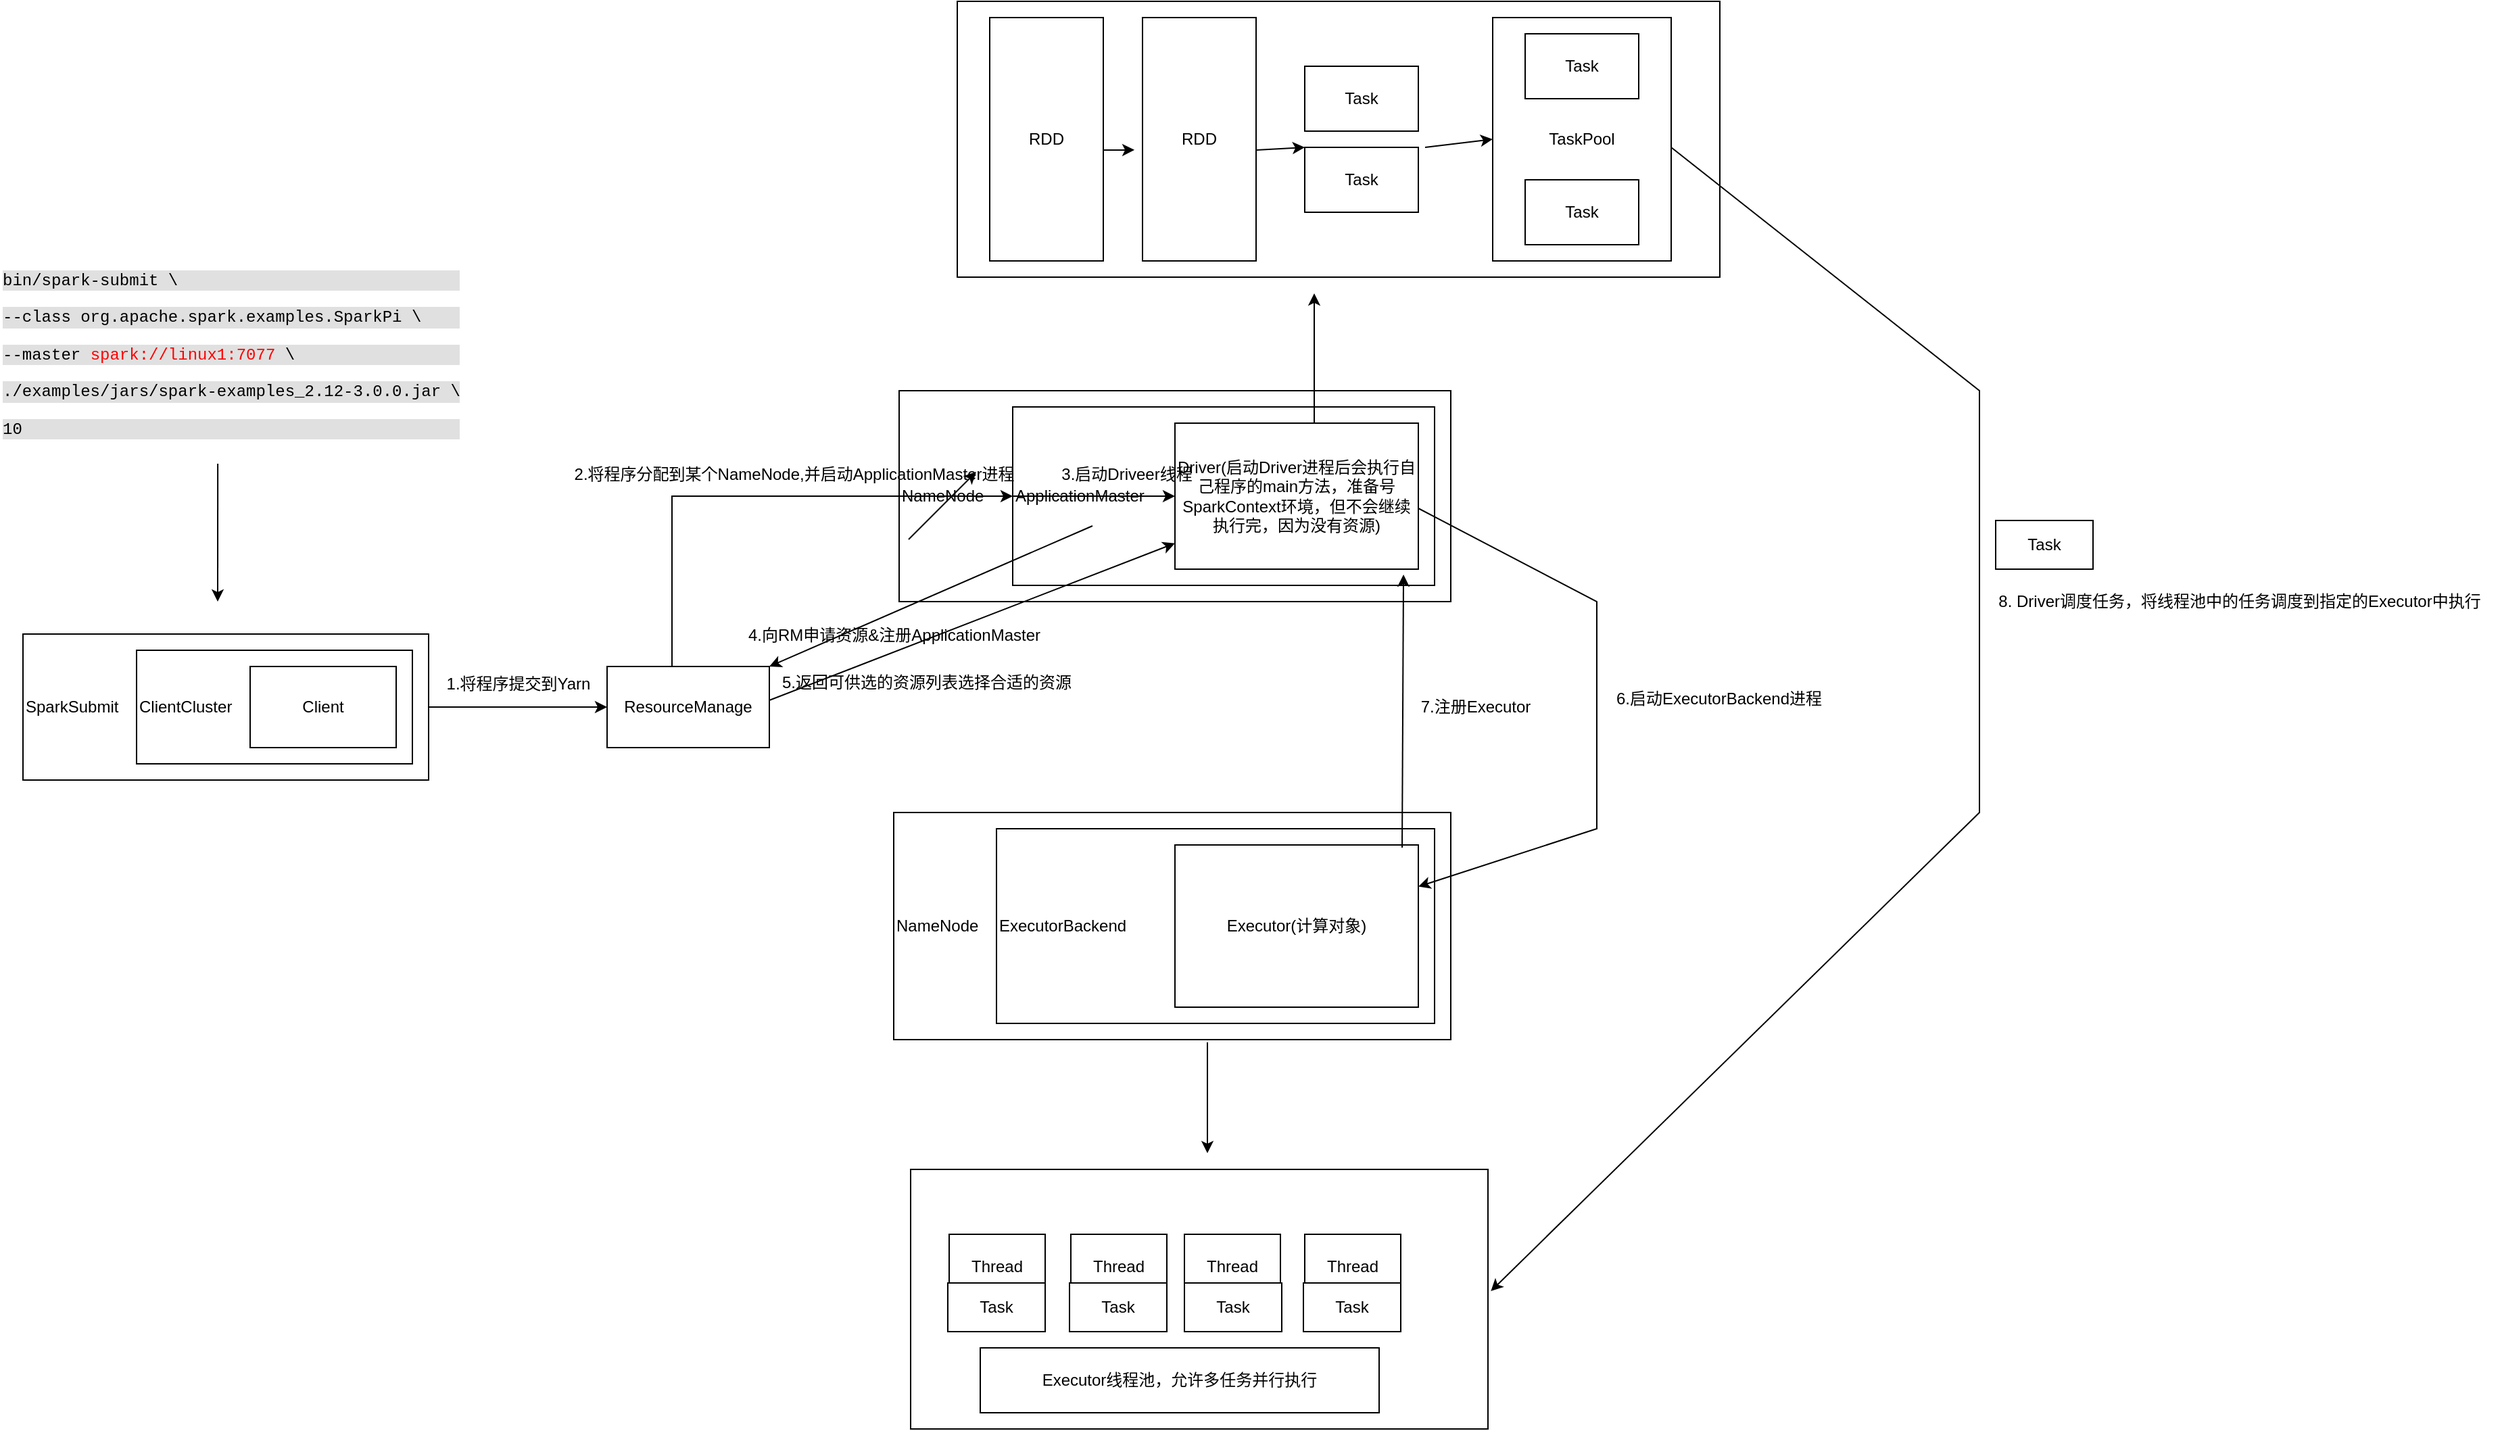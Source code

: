 <mxfile version="21.2.9" type="github">
  <diagram name="第 1 页" id="aj8Z5EvIzZqYySZwkbhp">
    <mxGraphModel dx="2620" dy="968" grid="1" gridSize="12" guides="1" tooltips="1" connect="1" arrows="1" fold="1" page="1" pageScale="1" pageWidth="827" pageHeight="1169" math="0" shadow="0">
      <root>
        <mxCell id="0" />
        <mxCell id="1" parent="0" />
        <mxCell id="4ekCMJddQyONrVooH3AT-3" value="&lt;p style=&quot;margin-left:0.0pt;mso-para-margin-left:0.0gd;mso-layout-grid-align:none;&#xa;punctuation-trim:leading;background:rgb(224,224,224);&quot; class=&quot;15&quot;&gt;&lt;span style=&quot;mso-spacerun:&#39;yes&#39;;font-family:&#39;Courier New&#39;;mso-fareast-font-family:宋体;&#xa;mso-bidi-font-family:&#39;Times New Roman&#39;;font-weight:normal;font-size:9.0pt;&#xa;mso-font-kerning:1.0pt;&quot;&gt;bin/spark-submit \&lt;/span&gt;&lt;span style=&quot;mso-spacerun:&#39;yes&#39;;font-family:&#39;Courier New&#39;;mso-fareast-font-family:宋体;&#xa;mso-bidi-font-family:&#39;Times New Roman&#39;;font-weight:normal;font-size:9.0pt;&#xa;mso-font-kerning:1.0pt;&quot;&gt;&lt;/span&gt;&lt;/p&gt;&lt;p style=&quot;margin-left:0.0pt;mso-para-margin-left:0.0gd;mso-layout-grid-align:none;&#xa;punctuation-trim:leading;background:rgb(224,224,224);&quot; class=&quot;15&quot;&gt;&lt;span style=&quot;mso-spacerun:&#39;yes&#39;;font-family:&#39;Courier New&#39;;mso-fareast-font-family:宋体;&#xa;mso-bidi-font-family:&#39;Times New Roman&#39;;font-weight:normal;font-size:9.0pt;&#xa;mso-font-kerning:1.0pt;&quot;&gt;--class org.apache.spark.examples.SparkPi \&lt;/span&gt;&lt;span style=&quot;mso-spacerun:&#39;yes&#39;;font-family:&#39;Courier New&#39;;mso-fareast-font-family:宋体;&#xa;mso-bidi-font-family:&#39;Times New Roman&#39;;font-weight:normal;font-size:9.0pt;&#xa;mso-font-kerning:1.0pt;&quot;&gt;&lt;/span&gt;&lt;/p&gt;&lt;p style=&quot;margin-left:0.0pt;mso-para-margin-left:0.0gd;mso-layout-grid-align:none;&#xa;punctuation-trim:leading;background:rgb(224,224,224);&quot; class=&quot;15&quot;&gt;&lt;span style=&quot;mso-spacerun:&#39;yes&#39;;font-family:&#39;Courier New&#39;;mso-fareast-font-family:宋体;&#xa;mso-bidi-font-family:&#39;Times New Roman&#39;;font-weight:normal;font-size:9.0pt;&#xa;mso-font-kerning:1.0pt;&quot;&gt;--master &lt;/span&gt;&lt;span style=&quot;mso-spacerun:&#39;yes&#39;;font-family:&#39;Courier New&#39;;mso-fareast-font-family:宋体;&#xa;mso-bidi-font-family:&#39;Times New Roman&#39;;color:rgb(255,0,0);font-weight:normal;&#xa;font-size:9.0pt;mso-font-kerning:1.0pt;&quot;&gt;spark://&lt;/span&gt;&lt;span style=&quot;mso-spacerun:&#39;yes&#39;;font-family:宋体;mso-ascii-font-family:&#39;Courier New&#39;;&#xa;mso-hansi-font-family:&#39;Courier New&#39;;mso-bidi-font-family:&#39;Times New Roman&#39;;color:rgb(255,0,0);&#xa;font-weight:normal;font-size:9.0pt;mso-font-kerning:1.0pt;&quot;&gt;&lt;font face=&quot;Courier New&quot;&gt;linux1&lt;/font&gt;&lt;/span&gt;&lt;span style=&quot;mso-spacerun:&#39;yes&#39;;font-family:&#39;Courier New&#39;;mso-fareast-font-family:宋体;&#xa;mso-bidi-font-family:&#39;Times New Roman&#39;;color:rgb(255,0,0);font-weight:normal;&#xa;font-size:9.0pt;mso-font-kerning:1.0pt;&quot;&gt;:7077&lt;/span&gt;&lt;span style=&quot;mso-spacerun:&#39;yes&#39;;font-family:&#39;Courier New&#39;;mso-fareast-font-family:宋体;&#xa;mso-bidi-font-family:&#39;Times New Roman&#39;;font-weight:normal;font-size:9.0pt;&#xa;mso-font-kerning:1.0pt;&quot;&gt;&amp;nbsp;\&lt;/span&gt;&lt;span style=&quot;mso-spacerun:&#39;yes&#39;;font-family:&#39;Courier New&#39;;mso-fareast-font-family:宋体;&#xa;mso-bidi-font-family:&#39;Times New Roman&#39;;font-weight:normal;font-size:9.0pt;&#xa;mso-font-kerning:1.0pt;&quot;&gt;&lt;/span&gt;&lt;/p&gt;&lt;p style=&quot;margin-left:0.0pt;mso-para-margin-left:0.0gd;mso-layout-grid-align:none;&#xa;punctuation-trim:leading;background:rgb(224,224,224);&quot; class=&quot;15&quot;&gt;&lt;span style=&quot;mso-spacerun:&#39;yes&#39;;font-family:&#39;Courier New&#39;;mso-fareast-font-family:宋体;&#xa;mso-bidi-font-family:&#39;Times New Roman&#39;;font-weight:normal;font-size:9.0pt;&#xa;mso-font-kerning:1.0pt;&quot;&gt;./examples/jars/spark-examples_2.12-3.0.0.jar \&lt;/span&gt;&lt;span style=&quot;mso-spacerun:&#39;yes&#39;;font-family:&#39;Courier New&#39;;mso-fareast-font-family:宋体;&#xa;mso-bidi-font-family:&#39;Times New Roman&#39;;font-weight:normal;font-size:9.0pt;&#xa;mso-font-kerning:1.0pt;&quot;&gt;&lt;/span&gt;&lt;/p&gt;&lt;p style=&quot;margin-left:0.0pt;mso-para-margin-left:0.0gd;mso-layout-grid-align:none;&#xa;punctuation-trim:leading;background:rgb(224,224,224);&quot; class=&quot;15&quot;&gt;&lt;span style=&quot;mso-spacerun:&#39;yes&#39;;font-family:&#39;Courier New&#39;;mso-fareast-font-family:宋体;&#xa;mso-bidi-font-family:&#39;Times New Roman&#39;;font-weight:normal;font-size:9.0pt;&#xa;mso-font-kerning:1.0pt;&quot;&gt;10&lt;/span&gt;&lt;span style=&quot;mso-spacerun:&#39;yes&#39;;font-family:&#39;Courier New&#39;;mso-fareast-font-family:宋体;&#xa;mso-bidi-font-family:&#39;Times New Roman&#39;;font-weight:normal;font-size:9.0pt;&#xa;mso-font-kerning:1.0pt;&quot;&gt;&lt;/span&gt;&lt;/p&gt;" style="text;whiteSpace=wrap;html=1;" vertex="1" parent="1">
          <mxGeometry x="-792" y="216" width="372" height="158" as="geometry" />
        </mxCell>
        <mxCell id="4ekCMJddQyONrVooH3AT-4" value="" style="endArrow=classic;html=1;rounded=0;exitX=0.433;exitY=1.025;exitDx=0;exitDy=0;exitPerimeter=0;" edge="1" parent="1" source="4ekCMJddQyONrVooH3AT-3">
          <mxGeometry width="50" height="50" relative="1" as="geometry">
            <mxPoint x="-655" y="422" as="sourcePoint" />
            <mxPoint x="-631" y="480" as="targetPoint" />
          </mxGeometry>
        </mxCell>
        <mxCell id="4ekCMJddQyONrVooH3AT-7" value="SparkSubmit" style="rounded=0;whiteSpace=wrap;html=1;align=left;" vertex="1" parent="1">
          <mxGeometry x="-775" y="504" width="300" height="108" as="geometry" />
        </mxCell>
        <mxCell id="4ekCMJddQyONrVooH3AT-8" value="ClientCluster" style="rounded=0;whiteSpace=wrap;html=1;align=left;" vertex="1" parent="1">
          <mxGeometry x="-691" y="516" width="204" height="84" as="geometry" />
        </mxCell>
        <mxCell id="4ekCMJddQyONrVooH3AT-9" value="Client" style="rounded=0;whiteSpace=wrap;html=1;" vertex="1" parent="1">
          <mxGeometry x="-607" y="528" width="108" height="60" as="geometry" />
        </mxCell>
        <mxCell id="4ekCMJddQyONrVooH3AT-10" value="" style="endArrow=classic;html=1;rounded=0;exitX=1;exitY=0.5;exitDx=0;exitDy=0;" edge="1" parent="1" source="4ekCMJddQyONrVooH3AT-7" target="4ekCMJddQyONrVooH3AT-11">
          <mxGeometry width="50" height="50" relative="1" as="geometry">
            <mxPoint x="-475" y="566" as="sourcePoint" />
            <mxPoint x="-367" y="564" as="targetPoint" />
          </mxGeometry>
        </mxCell>
        <mxCell id="4ekCMJddQyONrVooH3AT-11" value="ResourceManage" style="rounded=0;whiteSpace=wrap;html=1;" vertex="1" parent="1">
          <mxGeometry x="-343" y="528" width="120" height="60" as="geometry" />
        </mxCell>
        <mxCell id="4ekCMJddQyONrVooH3AT-14" value="NameNode" style="rounded=0;whiteSpace=wrap;html=1;align=left;" vertex="1" parent="1">
          <mxGeometry x="-127" y="324" width="408" height="156" as="geometry" />
        </mxCell>
        <mxCell id="4ekCMJddQyONrVooH3AT-15" value="1.将程序提交到Yarn" style="text;html=1;align=center;verticalAlign=middle;resizable=0;points=[];autosize=1;strokeColor=none;fillColor=none;" vertex="1" parent="1">
          <mxGeometry x="-475" y="529" width="132" height="24" as="geometry" />
        </mxCell>
        <mxCell id="4ekCMJddQyONrVooH3AT-16" value="ApplicationMaster" style="rounded=0;whiteSpace=wrap;html=1;align=left;" vertex="1" parent="1">
          <mxGeometry x="-43" y="336" width="312" height="132" as="geometry" />
        </mxCell>
        <mxCell id="4ekCMJddQyONrVooH3AT-19" value="Driver(启动Driver进程后会执行自己程序的main方法，准备号SparkContext环境，但不会继续执行完，因为没有资源)" style="rounded=0;whiteSpace=wrap;html=1;" vertex="1" parent="1">
          <mxGeometry x="77" y="348" width="180" height="108" as="geometry" />
        </mxCell>
        <mxCell id="4ekCMJddQyONrVooH3AT-21" value="2.将程序分配到某个NameNode,并启动ApplicationMaster进程" style="text;html=1;align=center;verticalAlign=middle;resizable=0;points=[];autosize=1;strokeColor=none;fillColor=none;" vertex="1" parent="1">
          <mxGeometry x="-379" y="374" width="348" height="24" as="geometry" />
        </mxCell>
        <mxCell id="4ekCMJddQyONrVooH3AT-26" value="" style="endArrow=classic;html=1;rounded=0;entryX=0;entryY=0.5;entryDx=0;entryDy=0;" edge="1" parent="1" target="4ekCMJddQyONrVooH3AT-16">
          <mxGeometry width="50" height="50" relative="1" as="geometry">
            <mxPoint x="-295" y="528" as="sourcePoint" />
            <mxPoint x="-245" y="478" as="targetPoint" />
            <Array as="points">
              <mxPoint x="-295" y="402" />
            </Array>
          </mxGeometry>
        </mxCell>
        <mxCell id="4ekCMJddQyONrVooH3AT-27" value="" style="endArrow=classic;html=1;rounded=0;entryX=0;entryY=0.5;entryDx=0;entryDy=0;" edge="1" parent="1" source="4ekCMJddQyONrVooH3AT-16" target="4ekCMJddQyONrVooH3AT-19">
          <mxGeometry width="50" height="50" relative="1" as="geometry">
            <mxPoint x="17" y="398" as="sourcePoint" />
            <mxPoint x="67" y="348" as="targetPoint" />
          </mxGeometry>
        </mxCell>
        <mxCell id="4ekCMJddQyONrVooH3AT-28" value="3.启动Driveer线程" style="text;html=1;align=center;verticalAlign=middle;resizable=0;points=[];autosize=1;strokeColor=none;fillColor=none;" vertex="1" parent="1">
          <mxGeometry x="-19" y="374" width="120" height="24" as="geometry" />
        </mxCell>
        <mxCell id="4ekCMJddQyONrVooH3AT-29" value="" style="endArrow=classic;html=1;rounded=0;entryX=1;entryY=0;entryDx=0;entryDy=0;" edge="1" parent="1" target="4ekCMJddQyONrVooH3AT-11">
          <mxGeometry width="50" height="50" relative="1" as="geometry">
            <mxPoint x="16" y="424" as="sourcePoint" />
            <mxPoint x="66" y="374" as="targetPoint" />
          </mxGeometry>
        </mxCell>
        <mxCell id="4ekCMJddQyONrVooH3AT-30" value="4.向RM申请资源&amp;amp;注册ApplicationMaster" style="text;html=1;align=center;verticalAlign=middle;resizable=0;points=[];autosize=1;strokeColor=none;fillColor=none;" vertex="1" parent="1">
          <mxGeometry x="-251" y="493" width="240" height="24" as="geometry" />
        </mxCell>
        <mxCell id="4ekCMJddQyONrVooH3AT-32" value="NameNode" style="rounded=0;whiteSpace=wrap;html=1;align=left;" vertex="1" parent="1">
          <mxGeometry x="-131" y="636" width="412" height="168" as="geometry" />
        </mxCell>
        <mxCell id="4ekCMJddQyONrVooH3AT-33" value="" style="endArrow=classic;html=1;rounded=0;" edge="1" parent="1" target="4ekCMJddQyONrVooH3AT-19">
          <mxGeometry width="50" height="50" relative="1" as="geometry">
            <mxPoint x="-223" y="553" as="sourcePoint" />
            <mxPoint x="-173" y="503" as="targetPoint" />
          </mxGeometry>
        </mxCell>
        <mxCell id="4ekCMJddQyONrVooH3AT-34" value="5.返回可供选的资源列表选择合适的资源" style="text;html=1;align=center;verticalAlign=middle;resizable=0;points=[];autosize=1;strokeColor=none;fillColor=none;" vertex="1" parent="1">
          <mxGeometry x="-227" y="528" width="240" height="24" as="geometry" />
        </mxCell>
        <mxCell id="4ekCMJddQyONrVooH3AT-36" value="ExecutorBackend" style="rounded=0;whiteSpace=wrap;html=1;align=left;" vertex="1" parent="1">
          <mxGeometry x="-55" y="648" width="324" height="144" as="geometry" />
        </mxCell>
        <mxCell id="4ekCMJddQyONrVooH3AT-37" value="Executor(计算对象)" style="rounded=0;whiteSpace=wrap;html=1;" vertex="1" parent="1">
          <mxGeometry x="77" y="660" width="180" height="120" as="geometry" />
        </mxCell>
        <mxCell id="4ekCMJddQyONrVooH3AT-38" value="6.启动ExecutorBackend进程" style="text;html=1;align=center;verticalAlign=middle;resizable=0;points=[];autosize=1;strokeColor=none;fillColor=none;" vertex="1" parent="1">
          <mxGeometry x="389" y="540" width="180" height="24" as="geometry" />
        </mxCell>
        <mxCell id="4ekCMJddQyONrVooH3AT-39" value="" style="endArrow=classic;html=1;rounded=0;" edge="1" parent="1" target="4ekCMJddQyONrVooH3AT-37">
          <mxGeometry width="50" height="50" relative="1" as="geometry">
            <mxPoint x="257" y="411" as="sourcePoint" />
            <mxPoint x="307" y="361" as="targetPoint" />
            <Array as="points">
              <mxPoint x="389" y="480" />
              <mxPoint x="389" y="648" />
            </Array>
          </mxGeometry>
        </mxCell>
        <mxCell id="4ekCMJddQyONrVooH3AT-40" value="" style="endArrow=classic;html=1;rounded=0;entryX=0.939;entryY=1.037;entryDx=0;entryDy=0;entryPerimeter=0;" edge="1" parent="1" target="4ekCMJddQyONrVooH3AT-19">
          <mxGeometry width="50" height="50" relative="1" as="geometry">
            <mxPoint x="245" y="662" as="sourcePoint" />
            <mxPoint x="295" y="612" as="targetPoint" />
          </mxGeometry>
        </mxCell>
        <mxCell id="4ekCMJddQyONrVooH3AT-41" value="7.注册Executor" style="text;html=1;align=center;verticalAlign=middle;resizable=0;points=[];autosize=1;strokeColor=none;fillColor=none;" vertex="1" parent="1">
          <mxGeometry x="245" y="546" width="108" height="24" as="geometry" />
        </mxCell>
        <mxCell id="4ekCMJddQyONrVooH3AT-42" value="" style="endArrow=classic;html=1;rounded=0;" edge="1" parent="1">
          <mxGeometry width="50" height="50" relative="1" as="geometry">
            <mxPoint x="-120" y="434" as="sourcePoint" />
            <mxPoint x="-70" y="384" as="targetPoint" />
          </mxGeometry>
        </mxCell>
        <mxCell id="4ekCMJddQyONrVooH3AT-43" value="" style="endArrow=classic;html=1;rounded=0;" edge="1" parent="1">
          <mxGeometry width="50" height="50" relative="1" as="geometry">
            <mxPoint x="180" y="348" as="sourcePoint" />
            <mxPoint x="180" y="252" as="targetPoint" />
          </mxGeometry>
        </mxCell>
        <mxCell id="4ekCMJddQyONrVooH3AT-46" value="" style="rounded=0;whiteSpace=wrap;html=1;" vertex="1" parent="1">
          <mxGeometry x="-84" y="36" width="564" height="204" as="geometry" />
        </mxCell>
        <mxCell id="4ekCMJddQyONrVooH3AT-48" value="RDD" style="rounded=0;whiteSpace=wrap;html=1;" vertex="1" parent="1">
          <mxGeometry x="-60" y="48" width="84" height="180" as="geometry" />
        </mxCell>
        <mxCell id="4ekCMJddQyONrVooH3AT-49" value="RDD" style="rounded=0;whiteSpace=wrap;html=1;" vertex="1" parent="1">
          <mxGeometry x="53" y="48" width="84" height="180" as="geometry" />
        </mxCell>
        <mxCell id="4ekCMJddQyONrVooH3AT-50" value="" style="endArrow=classic;html=1;rounded=0;entryX=-0.071;entryY=0.544;entryDx=0;entryDy=0;entryPerimeter=0;" edge="1" parent="1" target="4ekCMJddQyONrVooH3AT-49">
          <mxGeometry width="50" height="50" relative="1" as="geometry">
            <mxPoint x="24" y="146" as="sourcePoint" />
            <mxPoint x="74" y="96" as="targetPoint" />
          </mxGeometry>
        </mxCell>
        <mxCell id="4ekCMJddQyONrVooH3AT-51" value="Task" style="rounded=0;whiteSpace=wrap;html=1;" vertex="1" parent="1">
          <mxGeometry x="173" y="84" width="84" height="48" as="geometry" />
        </mxCell>
        <mxCell id="4ekCMJddQyONrVooH3AT-52" value="Task" style="rounded=0;whiteSpace=wrap;html=1;" vertex="1" parent="1">
          <mxGeometry x="173" y="144" width="84" height="48" as="geometry" />
        </mxCell>
        <mxCell id="4ekCMJddQyONrVooH3AT-54" value="" style="endArrow=classic;html=1;rounded=0;entryX=0;entryY=0;entryDx=0;entryDy=0;" edge="1" parent="1" target="4ekCMJddQyONrVooH3AT-52">
          <mxGeometry width="50" height="50" relative="1" as="geometry">
            <mxPoint x="137" y="146" as="sourcePoint" />
            <mxPoint x="187" y="96" as="targetPoint" />
          </mxGeometry>
        </mxCell>
        <mxCell id="4ekCMJddQyONrVooH3AT-56" value="TaskPool" style="rounded=0;whiteSpace=wrap;html=1;" vertex="1" parent="1">
          <mxGeometry x="312" y="48" width="132" height="180" as="geometry" />
        </mxCell>
        <mxCell id="4ekCMJddQyONrVooH3AT-57" value="Task" style="rounded=0;whiteSpace=wrap;html=1;" vertex="1" parent="1">
          <mxGeometry x="336" y="60" width="84" height="48" as="geometry" />
        </mxCell>
        <mxCell id="4ekCMJddQyONrVooH3AT-58" value="Task" style="rounded=0;whiteSpace=wrap;html=1;" vertex="1" parent="1">
          <mxGeometry x="336" y="168" width="84" height="48" as="geometry" />
        </mxCell>
        <mxCell id="4ekCMJddQyONrVooH3AT-60" value="" style="endArrow=classic;html=1;rounded=0;entryX=0;entryY=0.5;entryDx=0;entryDy=0;" edge="1" parent="1" target="4ekCMJddQyONrVooH3AT-56">
          <mxGeometry width="50" height="50" relative="1" as="geometry">
            <mxPoint x="262" y="144" as="sourcePoint" />
            <mxPoint x="312" y="94" as="targetPoint" />
          </mxGeometry>
        </mxCell>
        <mxCell id="4ekCMJddQyONrVooH3AT-61" value="" style="endArrow=classic;html=1;rounded=0;" edge="1" parent="1">
          <mxGeometry width="50" height="50" relative="1" as="geometry">
            <mxPoint x="101" y="806" as="sourcePoint" />
            <mxPoint x="101" y="888" as="targetPoint" />
          </mxGeometry>
        </mxCell>
        <mxCell id="4ekCMJddQyONrVooH3AT-63" value="" style="rounded=0;whiteSpace=wrap;html=1;" vertex="1" parent="1">
          <mxGeometry x="-118.5" y="900" width="427" height="192" as="geometry" />
        </mxCell>
        <mxCell id="4ekCMJddQyONrVooH3AT-64" value="Thread" style="rounded=0;whiteSpace=wrap;html=1;" vertex="1" parent="1">
          <mxGeometry x="-90" y="948" width="71" height="48" as="geometry" />
        </mxCell>
        <mxCell id="4ekCMJddQyONrVooH3AT-65" value="Thread" style="rounded=0;whiteSpace=wrap;html=1;" vertex="1" parent="1">
          <mxGeometry y="948" width="71" height="48" as="geometry" />
        </mxCell>
        <mxCell id="4ekCMJddQyONrVooH3AT-66" value="Thread" style="rounded=0;whiteSpace=wrap;html=1;" vertex="1" parent="1">
          <mxGeometry x="84" y="948" width="71" height="48" as="geometry" />
        </mxCell>
        <mxCell id="4ekCMJddQyONrVooH3AT-67" value="Thread" style="rounded=0;whiteSpace=wrap;html=1;" vertex="1" parent="1">
          <mxGeometry x="173" y="948" width="71" height="48" as="geometry" />
        </mxCell>
        <mxCell id="4ekCMJddQyONrVooH3AT-68" value="" style="endArrow=classic;html=1;rounded=0;entryX=1.005;entryY=0.469;entryDx=0;entryDy=0;entryPerimeter=0;" edge="1" parent="1" target="4ekCMJddQyONrVooH3AT-63">
          <mxGeometry width="50" height="50" relative="1" as="geometry">
            <mxPoint x="444" y="144" as="sourcePoint" />
            <mxPoint x="720" y="144" as="targetPoint" />
            <Array as="points">
              <mxPoint x="672" y="324" />
              <mxPoint x="672" y="636" />
            </Array>
          </mxGeometry>
        </mxCell>
        <mxCell id="4ekCMJddQyONrVooH3AT-69" value="8. Driver调度任务，将线程池中的任务调度到指定的Executor中执行" style="text;html=1;align=center;verticalAlign=middle;resizable=0;points=[];autosize=1;strokeColor=none;fillColor=none;" vertex="1" parent="1">
          <mxGeometry x="672" y="468" width="384" height="24" as="geometry" />
        </mxCell>
        <mxCell id="4ekCMJddQyONrVooH3AT-70" value="Task" style="rounded=0;whiteSpace=wrap;html=1;" vertex="1" parent="1">
          <mxGeometry x="684" y="420" width="72" height="36" as="geometry" />
        </mxCell>
        <mxCell id="4ekCMJddQyONrVooH3AT-71" value="Task" style="rounded=0;whiteSpace=wrap;html=1;" vertex="1" parent="1">
          <mxGeometry x="-91" y="984" width="72" height="36" as="geometry" />
        </mxCell>
        <mxCell id="4ekCMJddQyONrVooH3AT-72" value="Task" style="rounded=0;whiteSpace=wrap;html=1;" vertex="1" parent="1">
          <mxGeometry x="-1" y="984" width="72" height="36" as="geometry" />
        </mxCell>
        <mxCell id="4ekCMJddQyONrVooH3AT-74" value="Task" style="rounded=0;whiteSpace=wrap;html=1;" vertex="1" parent="1">
          <mxGeometry x="84" y="984" width="72" height="36" as="geometry" />
        </mxCell>
        <mxCell id="4ekCMJddQyONrVooH3AT-75" value="Task" style="rounded=0;whiteSpace=wrap;html=1;" vertex="1" parent="1">
          <mxGeometry x="172" y="984" width="72" height="36" as="geometry" />
        </mxCell>
        <mxCell id="4ekCMJddQyONrVooH3AT-76" value="Executor线程池，允许多任务并行执行" style="rounded=0;whiteSpace=wrap;html=1;" vertex="1" parent="1">
          <mxGeometry x="-67" y="1032" width="295" height="48" as="geometry" />
        </mxCell>
      </root>
    </mxGraphModel>
  </diagram>
</mxfile>

